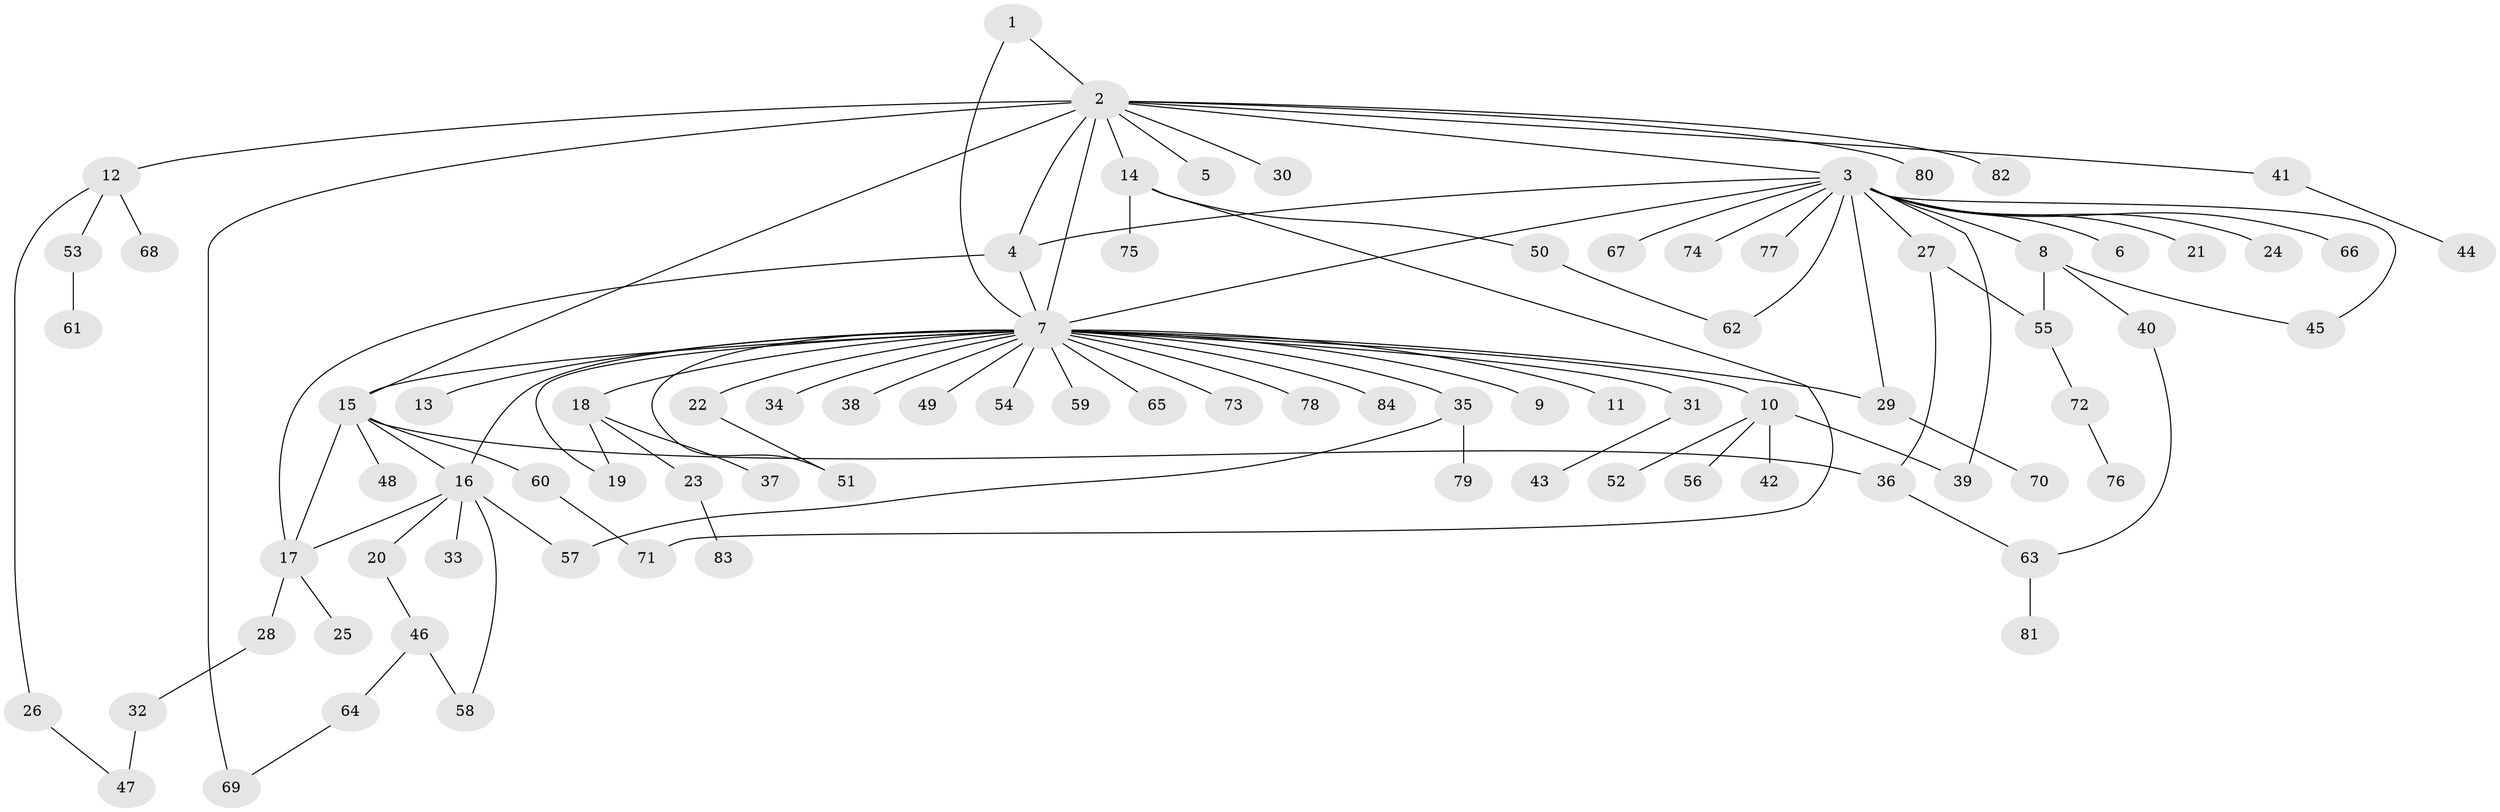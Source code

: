 // original degree distribution, {2: 0.20437956204379562, 15: 0.0072992700729927005, 17: 0.0072992700729927005, 1: 0.5255474452554745, 28: 0.0072992700729927005, 5: 0.043795620437956206, 6: 0.014598540145985401, 10: 0.014598540145985401, 3: 0.145985401459854, 4: 0.029197080291970802}
// Generated by graph-tools (version 1.1) at 2025/50/03/04/25 22:50:22]
// undirected, 84 vertices, 105 edges
graph export_dot {
  node [color=gray90,style=filled];
  1;
  2;
  3;
  4;
  5;
  6;
  7;
  8;
  9;
  10;
  11;
  12;
  13;
  14;
  15;
  16;
  17;
  18;
  19;
  20;
  21;
  22;
  23;
  24;
  25;
  26;
  27;
  28;
  29;
  30;
  31;
  32;
  33;
  34;
  35;
  36;
  37;
  38;
  39;
  40;
  41;
  42;
  43;
  44;
  45;
  46;
  47;
  48;
  49;
  50;
  51;
  52;
  53;
  54;
  55;
  56;
  57;
  58;
  59;
  60;
  61;
  62;
  63;
  64;
  65;
  66;
  67;
  68;
  69;
  70;
  71;
  72;
  73;
  74;
  75;
  76;
  77;
  78;
  79;
  80;
  81;
  82;
  83;
  84;
  1 -- 2 [weight=1.0];
  1 -- 7 [weight=1.0];
  2 -- 3 [weight=1.0];
  2 -- 4 [weight=2.0];
  2 -- 5 [weight=1.0];
  2 -- 7 [weight=1.0];
  2 -- 12 [weight=1.0];
  2 -- 14 [weight=1.0];
  2 -- 15 [weight=1.0];
  2 -- 30 [weight=1.0];
  2 -- 41 [weight=1.0];
  2 -- 69 [weight=1.0];
  2 -- 80 [weight=1.0];
  2 -- 82 [weight=1.0];
  3 -- 4 [weight=1.0];
  3 -- 6 [weight=1.0];
  3 -- 7 [weight=1.0];
  3 -- 8 [weight=1.0];
  3 -- 21 [weight=1.0];
  3 -- 24 [weight=1.0];
  3 -- 27 [weight=1.0];
  3 -- 29 [weight=1.0];
  3 -- 39 [weight=1.0];
  3 -- 45 [weight=1.0];
  3 -- 62 [weight=1.0];
  3 -- 66 [weight=1.0];
  3 -- 67 [weight=1.0];
  3 -- 74 [weight=1.0];
  3 -- 77 [weight=1.0];
  4 -- 7 [weight=1.0];
  4 -- 17 [weight=5.0];
  7 -- 9 [weight=1.0];
  7 -- 10 [weight=1.0];
  7 -- 11 [weight=1.0];
  7 -- 13 [weight=1.0];
  7 -- 15 [weight=1.0];
  7 -- 16 [weight=1.0];
  7 -- 18 [weight=1.0];
  7 -- 19 [weight=1.0];
  7 -- 22 [weight=1.0];
  7 -- 29 [weight=1.0];
  7 -- 31 [weight=1.0];
  7 -- 34 [weight=1.0];
  7 -- 35 [weight=1.0];
  7 -- 38 [weight=1.0];
  7 -- 49 [weight=1.0];
  7 -- 51 [weight=1.0];
  7 -- 54 [weight=1.0];
  7 -- 59 [weight=1.0];
  7 -- 65 [weight=1.0];
  7 -- 73 [weight=1.0];
  7 -- 78 [weight=1.0];
  7 -- 84 [weight=1.0];
  8 -- 40 [weight=1.0];
  8 -- 45 [weight=1.0];
  8 -- 55 [weight=1.0];
  10 -- 39 [weight=1.0];
  10 -- 42 [weight=1.0];
  10 -- 52 [weight=1.0];
  10 -- 56 [weight=1.0];
  12 -- 26 [weight=1.0];
  12 -- 53 [weight=1.0];
  12 -- 68 [weight=1.0];
  14 -- 50 [weight=1.0];
  14 -- 71 [weight=1.0];
  14 -- 75 [weight=1.0];
  15 -- 16 [weight=2.0];
  15 -- 17 [weight=1.0];
  15 -- 36 [weight=1.0];
  15 -- 48 [weight=1.0];
  15 -- 60 [weight=1.0];
  16 -- 17 [weight=1.0];
  16 -- 20 [weight=1.0];
  16 -- 33 [weight=1.0];
  16 -- 57 [weight=1.0];
  16 -- 58 [weight=1.0];
  17 -- 25 [weight=1.0];
  17 -- 28 [weight=1.0];
  18 -- 19 [weight=1.0];
  18 -- 23 [weight=1.0];
  18 -- 37 [weight=1.0];
  20 -- 46 [weight=1.0];
  22 -- 51 [weight=1.0];
  23 -- 83 [weight=1.0];
  26 -- 47 [weight=1.0];
  27 -- 36 [weight=1.0];
  27 -- 55 [weight=1.0];
  28 -- 32 [weight=1.0];
  29 -- 70 [weight=1.0];
  31 -- 43 [weight=1.0];
  32 -- 47 [weight=1.0];
  35 -- 57 [weight=1.0];
  35 -- 79 [weight=1.0];
  36 -- 63 [weight=1.0];
  40 -- 63 [weight=1.0];
  41 -- 44 [weight=1.0];
  46 -- 58 [weight=1.0];
  46 -- 64 [weight=1.0];
  50 -- 62 [weight=1.0];
  53 -- 61 [weight=2.0];
  55 -- 72 [weight=1.0];
  60 -- 71 [weight=1.0];
  63 -- 81 [weight=1.0];
  64 -- 69 [weight=1.0];
  72 -- 76 [weight=1.0];
}
